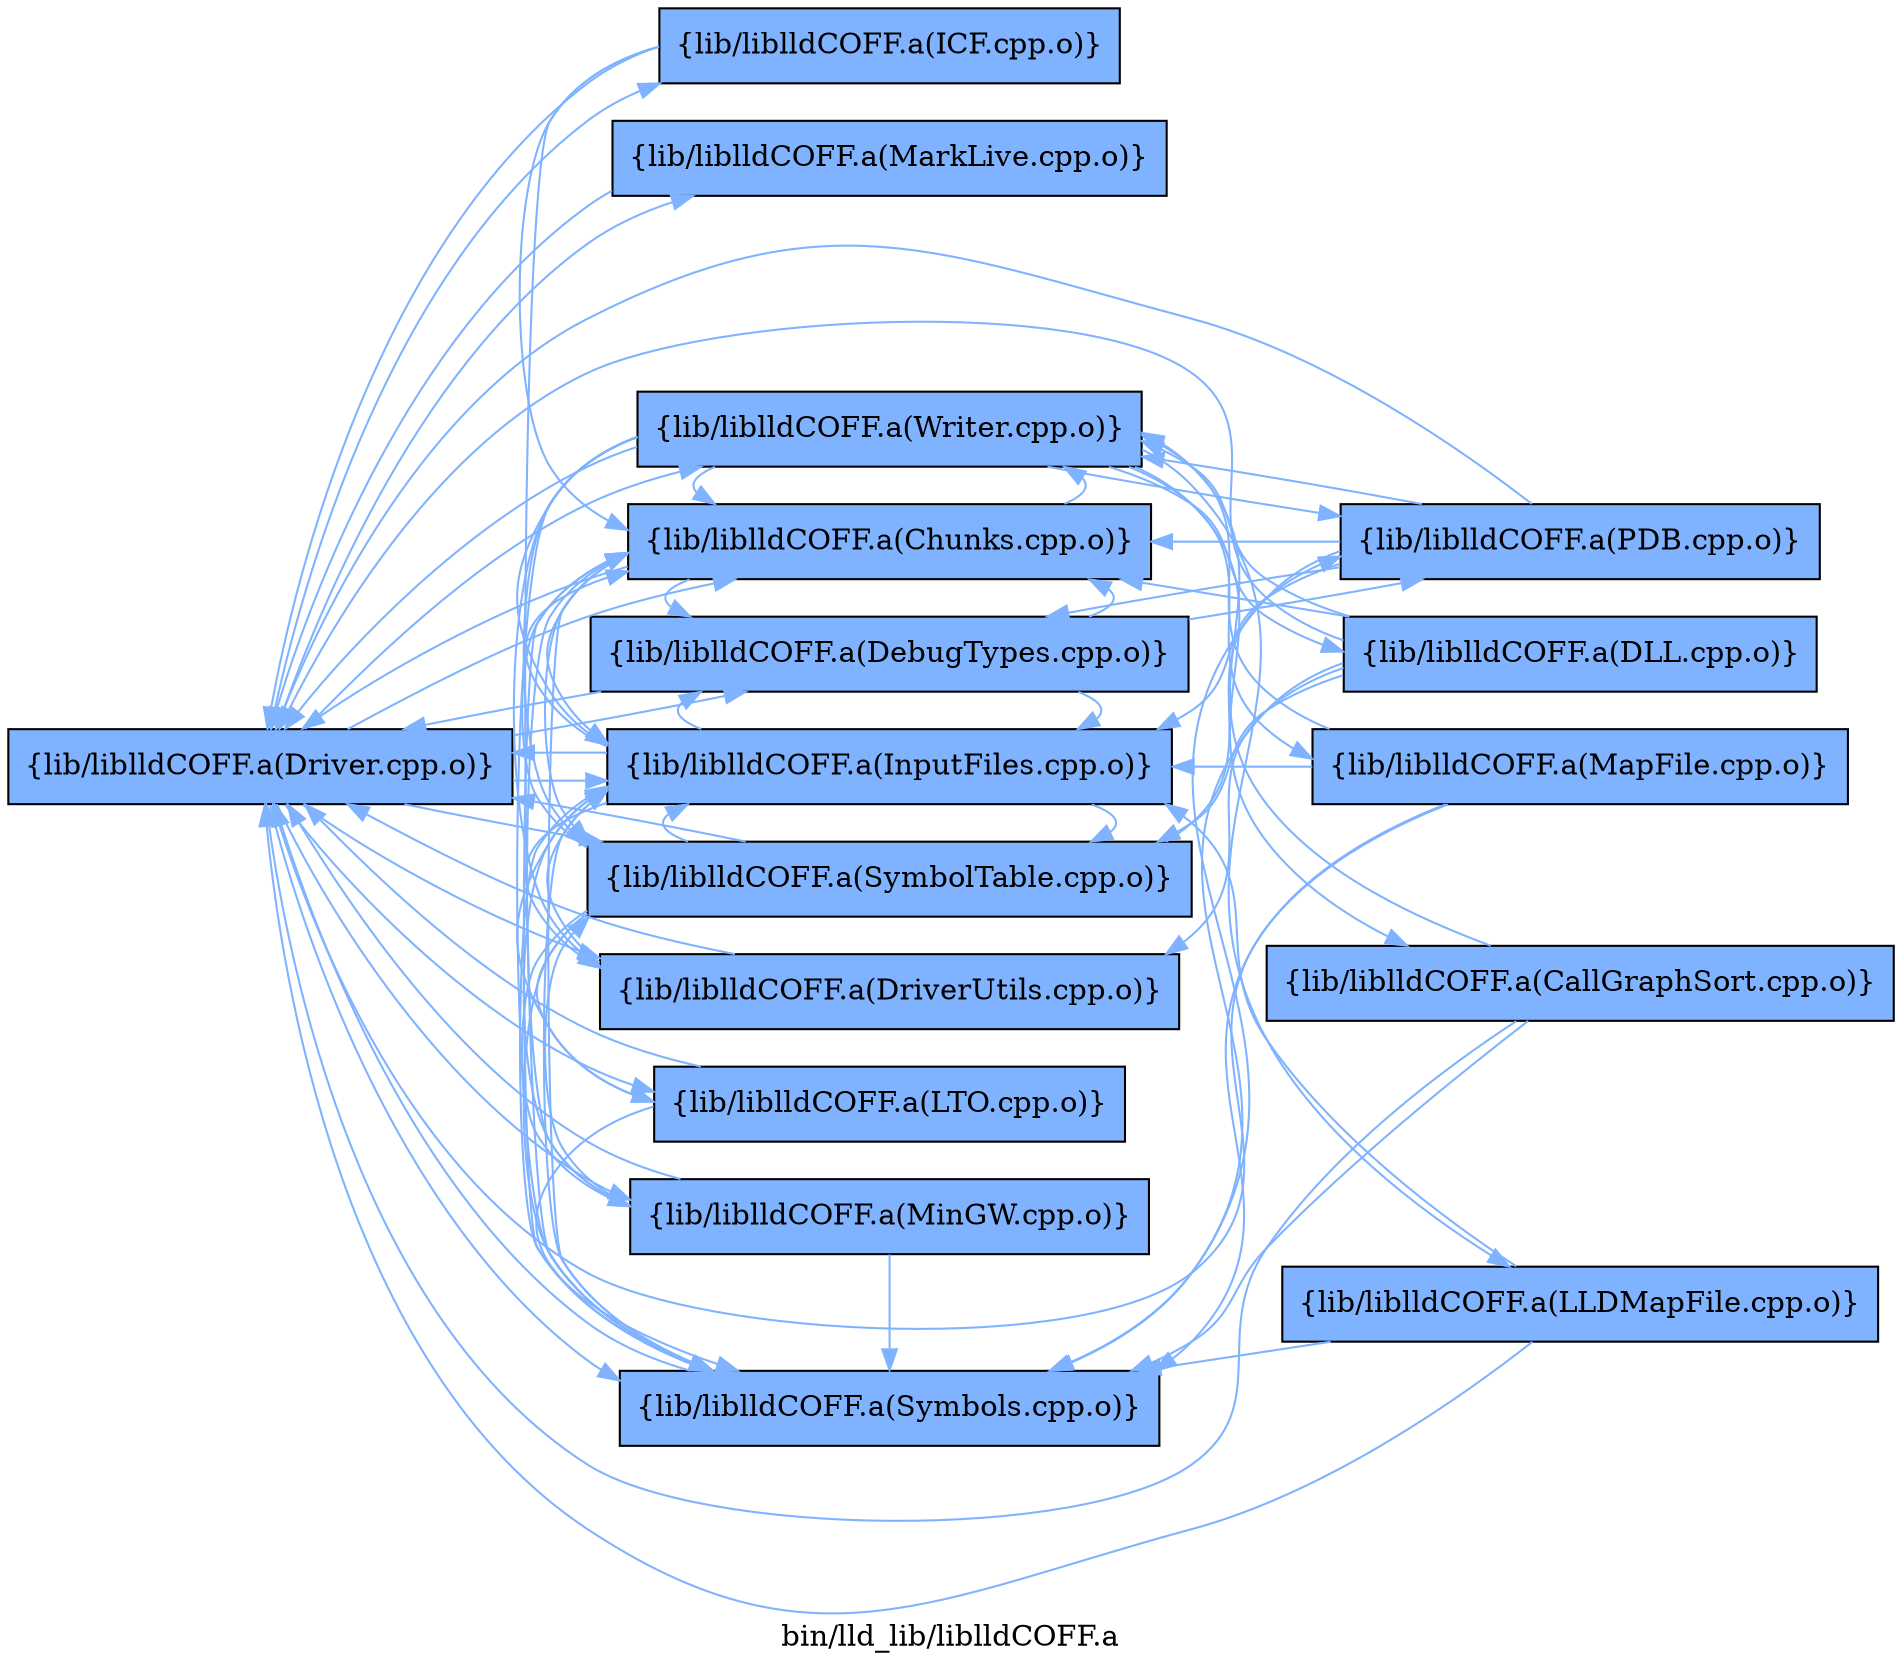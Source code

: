 digraph "bin/lld_lib/liblldCOFF.a" {
	label="bin/lld_lib/liblldCOFF.a";
	rankdir=LR;
	{ rank=same; Node0x561a2e690a88;  }
	{ rank=same; Node0x561a2e68a598; Node0x561a2e68c028; Node0x561a2e698eb8; Node0x561a2e698a08; Node0x561a2e6979c8; Node0x561a2e68f778; Node0x561a2e691528; Node0x561a2e691758; Node0x561a2e693468; Node0x561a2e694188; Node0x561a2e67d118;  }
	{ rank=same; Node0x561a2e690a88;  }
	{ rank=same; Node0x561a2e68a598; Node0x561a2e68c028; Node0x561a2e698eb8; Node0x561a2e698a08; Node0x561a2e6979c8; Node0x561a2e68f778; Node0x561a2e691528; Node0x561a2e691758; Node0x561a2e693468; Node0x561a2e694188; Node0x561a2e67d118;  }

	Node0x561a2e690a88 [shape=record,shape=box,group=1,style=filled,fillcolor="0.600000 0.5 1",label="{lib/liblldCOFF.a(Driver.cpp.o)}"];
	Node0x561a2e690a88 -> Node0x561a2e68a598[color="0.600000 0.5 1"];
	Node0x561a2e690a88 -> Node0x561a2e68c028[color="0.600000 0.5 1"];
	Node0x561a2e690a88 -> Node0x561a2e698eb8[color="0.600000 0.5 1"];
	Node0x561a2e690a88 -> Node0x561a2e698a08[color="0.600000 0.5 1"];
	Node0x561a2e690a88 -> Node0x561a2e6979c8[color="0.600000 0.5 1"];
	Node0x561a2e690a88 -> Node0x561a2e68f778[color="0.600000 0.5 1"];
	Node0x561a2e690a88 -> Node0x561a2e691528[color="0.600000 0.5 1"];
	Node0x561a2e690a88 -> Node0x561a2e691758[color="0.600000 0.5 1"];
	Node0x561a2e690a88 -> Node0x561a2e693468[color="0.600000 0.5 1"];
	Node0x561a2e690a88 -> Node0x561a2e694188[color="0.600000 0.5 1"];
	Node0x561a2e690a88 -> Node0x561a2e67d118[color="0.600000 0.5 1"];
	Node0x561a2e68a598 [shape=record,shape=box,group=1,style=filled,fillcolor="0.600000 0.5 1",label="{lib/liblldCOFF.a(DebugTypes.cpp.o)}"];
	Node0x561a2e68a598 -> Node0x561a2e690a88[color="0.600000 0.5 1"];
	Node0x561a2e68a598 -> Node0x561a2e68c028[color="0.600000 0.5 1"];
	Node0x561a2e68a598 -> Node0x561a2e6979c8[color="0.600000 0.5 1"];
	Node0x561a2e68a598 -> Node0x561a2e6923d8[color="0.600000 0.5 1"];
	Node0x561a2e68c028 [shape=record,shape=box,group=1,style=filled,fillcolor="0.600000 0.5 1",label="{lib/liblldCOFF.a(Chunks.cpp.o)}"];
	Node0x561a2e68c028 -> Node0x561a2e690a88[color="0.600000 0.5 1"];
	Node0x561a2e68c028 -> Node0x561a2e68a598[color="0.600000 0.5 1"];
	Node0x561a2e68c028 -> Node0x561a2e6979c8[color="0.600000 0.5 1"];
	Node0x561a2e68c028 -> Node0x561a2e693468[color="0.600000 0.5 1"];
	Node0x561a2e68c028 -> Node0x561a2e694188[color="0.600000 0.5 1"];
	Node0x561a2e68c028 -> Node0x561a2e67d118[color="0.600000 0.5 1"];
	Node0x561a2e698eb8 [shape=record,shape=box,group=1,style=filled,fillcolor="0.600000 0.5 1",label="{lib/liblldCOFF.a(DriverUtils.cpp.o)}"];
	Node0x561a2e698eb8 -> Node0x561a2e690a88[color="0.600000 0.5 1"];
	Node0x561a2e698eb8 -> Node0x561a2e6979c8[color="0.600000 0.5 1"];
	Node0x561a2e698a08 [shape=record,shape=box,group=1,style=filled,fillcolor="0.600000 0.5 1",label="{lib/liblldCOFF.a(ICF.cpp.o)}"];
	Node0x561a2e698a08 -> Node0x561a2e690a88[color="0.600000 0.5 1"];
	Node0x561a2e698a08 -> Node0x561a2e68c028[color="0.600000 0.5 1"];
	Node0x561a2e698a08 -> Node0x561a2e694188[color="0.600000 0.5 1"];
	Node0x561a2e6979c8 [shape=record,shape=box,group=1,style=filled,fillcolor="0.600000 0.5 1",label="{lib/liblldCOFF.a(InputFiles.cpp.o)}"];
	Node0x561a2e6979c8 -> Node0x561a2e690a88[color="0.600000 0.5 1"];
	Node0x561a2e6979c8 -> Node0x561a2e68a598[color="0.600000 0.5 1"];
	Node0x561a2e6979c8 -> Node0x561a2e68c028[color="0.600000 0.5 1"];
	Node0x561a2e6979c8 -> Node0x561a2e698eb8[color="0.600000 0.5 1"];
	Node0x561a2e6979c8 -> Node0x561a2e693468[color="0.600000 0.5 1"];
	Node0x561a2e6979c8 -> Node0x561a2e694188[color="0.600000 0.5 1"];
	Node0x561a2e68f778 [shape=record,shape=box,group=1,style=filled,fillcolor="0.600000 0.5 1",label="{lib/liblldCOFF.a(LTO.cpp.o)}"];
	Node0x561a2e68f778 -> Node0x561a2e690a88[color="0.600000 0.5 1"];
	Node0x561a2e68f778 -> Node0x561a2e6979c8[color="0.600000 0.5 1"];
	Node0x561a2e68f778 -> Node0x561a2e694188[color="0.600000 0.5 1"];
	Node0x561a2e691528 [shape=record,shape=box,group=1,style=filled,fillcolor="0.600000 0.5 1",label="{lib/liblldCOFF.a(MarkLive.cpp.o)}"];
	Node0x561a2e691528 -> Node0x561a2e690a88[color="0.600000 0.5 1"];
	Node0x561a2e691758 [shape=record,shape=box,group=1,style=filled,fillcolor="0.600000 0.5 1",label="{lib/liblldCOFF.a(MinGW.cpp.o)}"];
	Node0x561a2e691758 -> Node0x561a2e690a88[color="0.600000 0.5 1"];
	Node0x561a2e691758 -> Node0x561a2e68c028[color="0.600000 0.5 1"];
	Node0x561a2e691758 -> Node0x561a2e6979c8[color="0.600000 0.5 1"];
	Node0x561a2e691758 -> Node0x561a2e693468[color="0.600000 0.5 1"];
	Node0x561a2e691758 -> Node0x561a2e694188[color="0.600000 0.5 1"];
	Node0x561a2e693468 [shape=record,shape=box,group=1,style=filled,fillcolor="0.600000 0.5 1",label="{lib/liblldCOFF.a(SymbolTable.cpp.o)}"];
	Node0x561a2e693468 -> Node0x561a2e690a88[color="0.600000 0.5 1"];
	Node0x561a2e693468 -> Node0x561a2e68c028[color="0.600000 0.5 1"];
	Node0x561a2e693468 -> Node0x561a2e6979c8[color="0.600000 0.5 1"];
	Node0x561a2e693468 -> Node0x561a2e68f778[color="0.600000 0.5 1"];
	Node0x561a2e693468 -> Node0x561a2e691758[color="0.600000 0.5 1"];
	Node0x561a2e693468 -> Node0x561a2e6923d8[color="0.600000 0.5 1"];
	Node0x561a2e693468 -> Node0x561a2e694188[color="0.600000 0.5 1"];
	Node0x561a2e694188 [shape=record,shape=box,group=1,style=filled,fillcolor="0.600000 0.5 1",label="{lib/liblldCOFF.a(Symbols.cpp.o)}"];
	Node0x561a2e694188 -> Node0x561a2e690a88[color="0.600000 0.5 1"];
	Node0x561a2e694188 -> Node0x561a2e68c028[color="0.600000 0.5 1"];
	Node0x561a2e694188 -> Node0x561a2e6979c8[color="0.600000 0.5 1"];
	Node0x561a2e67d118 [shape=record,shape=box,group=1,style=filled,fillcolor="0.600000 0.5 1",label="{lib/liblldCOFF.a(Writer.cpp.o)}"];
	Node0x561a2e67d118 -> Node0x561a2e690a88[color="0.600000 0.5 1"];
	Node0x561a2e67d118 -> Node0x561a2e68c028[color="0.600000 0.5 1"];
	Node0x561a2e67d118 -> Node0x561a2e698eb8[color="0.600000 0.5 1"];
	Node0x561a2e67d118 -> Node0x561a2e6979c8[color="0.600000 0.5 1"];
	Node0x561a2e67d118 -> Node0x561a2e6923d8[color="0.600000 0.5 1"];
	Node0x561a2e67d118 -> Node0x561a2e693468[color="0.600000 0.5 1"];
	Node0x561a2e67d118 -> Node0x561a2e694188[color="0.600000 0.5 1"];
	Node0x561a2e67d118 -> Node0x561a2e67da28[color="0.600000 0.5 1"];
	Node0x561a2e67d118 -> Node0x561a2e67f508[color="0.600000 0.5 1"];
	Node0x561a2e67d118 -> Node0x561a2e67e928[color="0.600000 0.5 1"];
	Node0x561a2e67d118 -> Node0x561a2e67b548[color="0.600000 0.5 1"];
	Node0x561a2e6923d8 [shape=record,shape=box,group=1,style=filled,fillcolor="0.600000 0.5 1",label="{lib/liblldCOFF.a(PDB.cpp.o)}"];
	Node0x561a2e6923d8 -> Node0x561a2e690a88[color="0.600000 0.5 1"];
	Node0x561a2e6923d8 -> Node0x561a2e68a598[color="0.600000 0.5 1"];
	Node0x561a2e6923d8 -> Node0x561a2e68c028[color="0.600000 0.5 1"];
	Node0x561a2e6923d8 -> Node0x561a2e6979c8[color="0.600000 0.5 1"];
	Node0x561a2e6923d8 -> Node0x561a2e694188[color="0.600000 0.5 1"];
	Node0x561a2e6923d8 -> Node0x561a2e67d118[color="0.600000 0.5 1"];
	Node0x561a2e67da28 [shape=record,shape=box,group=1,style=filled,fillcolor="0.600000 0.5 1",label="{lib/liblldCOFF.a(DLL.cpp.o)}"];
	Node0x561a2e67da28 -> Node0x561a2e690a88[color="0.600000 0.5 1"];
	Node0x561a2e67da28 -> Node0x561a2e68c028[color="0.600000 0.5 1"];
	Node0x561a2e67da28 -> Node0x561a2e698eb8[color="0.600000 0.5 1"];
	Node0x561a2e67da28 -> Node0x561a2e693468[color="0.600000 0.5 1"];
	Node0x561a2e67da28 -> Node0x561a2e694188[color="0.600000 0.5 1"];
	Node0x561a2e67da28 -> Node0x561a2e67d118[color="0.600000 0.5 1"];
	Node0x561a2e67f508 [shape=record,shape=box,group=1,style=filled,fillcolor="0.600000 0.5 1",label="{lib/liblldCOFF.a(CallGraphSort.cpp.o)}"];
	Node0x561a2e67f508 -> Node0x561a2e690a88[color="0.600000 0.5 1"];
	Node0x561a2e67f508 -> Node0x561a2e694188[color="0.600000 0.5 1"];
	Node0x561a2e67f508 -> Node0x561a2e67d118[color="0.600000 0.5 1"];
	Node0x561a2e67e928 [shape=record,shape=box,group=1,style=filled,fillcolor="0.600000 0.5 1",label="{lib/liblldCOFF.a(LLDMapFile.cpp.o)}"];
	Node0x561a2e67e928 -> Node0x561a2e690a88[color="0.600000 0.5 1"];
	Node0x561a2e67e928 -> Node0x561a2e6979c8[color="0.600000 0.5 1"];
	Node0x561a2e67e928 -> Node0x561a2e694188[color="0.600000 0.5 1"];
	Node0x561a2e67b548 [shape=record,shape=box,group=1,style=filled,fillcolor="0.600000 0.5 1",label="{lib/liblldCOFF.a(MapFile.cpp.o)}"];
	Node0x561a2e67b548 -> Node0x561a2e690a88[color="0.600000 0.5 1"];
	Node0x561a2e67b548 -> Node0x561a2e6979c8[color="0.600000 0.5 1"];
	Node0x561a2e67b548 -> Node0x561a2e694188[color="0.600000 0.5 1"];
	Node0x561a2e67b548 -> Node0x561a2e67d118[color="0.600000 0.5 1"];
}
